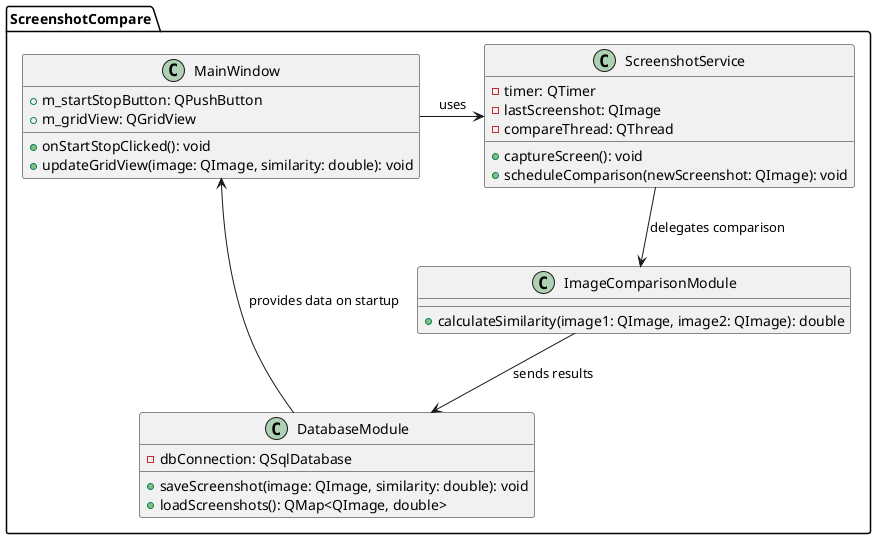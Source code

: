@startuml

package "ScreenshotCompare" {
    class MainWindow {
        + m_startStopButton: QPushButton
        + m_gridView: QGridView
        + onStartStopClicked(): void
        + updateGridView(image: QImage, similarity: double): void
    }

    class ScreenshotService {
        - timer: QTimer
        - lastScreenshot: QImage
        - compareThread: QThread
        + captureScreen(): void
        + scheduleComparison(newScreenshot: QImage): void
    }

    class ImageComparisonModule {
        + calculateSimilarity(image1: QImage, image2: QImage): double
    }

    class DatabaseModule {
        - dbConnection: QSqlDatabase
        + saveScreenshot(image: QImage, similarity: double): void
        + loadScreenshots(): QMap<QImage, double>
    }

}

MainWindow -right-> ScreenshotService : uses
ScreenshotService -down-> ImageComparisonModule : delegates comparison
ImageComparisonModule -down-> DatabaseModule : sends results
DatabaseModule -left-> MainWindow : provides data on startup

@enduml
